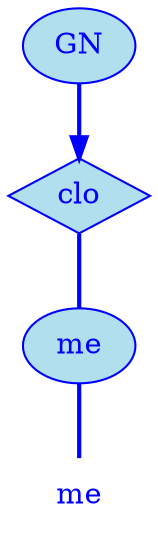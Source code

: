 digraph g {
	graph [bb="0,0,54,252"];
	node [label="\N"];
	graph [_draw_="c 5 -white C 5 -white P 4 0 0 0 252 54 252 54 0 ",
		xdotversion="1.2"];
	"mc1s1_t1#token84" [label=me, shape=plaintext, fillcolor=lightblue2, fontcolor=blue, pos="27,18", width="0.75", height="0.50", _ldraw_="F 14.000000 11 -Times-Roman c 4 -blue T 27 13 0 21 2 -me "];
	"mc1s1_W1#wordmc1s1_t1#token" [label=me, shape=ellipse, fillcolor=lightblue2, fontcolor=blue, pos="27,90", width="0.75", height="0.50", color=blue, style=filled, _draw_="S 6 -filled c 4 -blue C 10 -lightblue2 E 27 90 27 18 ", _ldraw_="F 14.000000 11 -Times-Roman c 4 -blue T 27 85 0 21 2 -me "];
	"mc1s1_P1L1#pos" [label=clo, shape=diamond, fillcolor=lightblue2, fontcolor=blue, pos="27,162", width="0.75", height="0.50", color=blue, style=filled, _draw_="S 6 -filled c 4 -blue C 10 -lightblue2 P 4 27 180 0 162 27 144 54 162 ", _ldraw_="F 14.000000 11 -Times-Roman c 4 -blue T 27 157 0 19 3 -clo "];
	"mc1s1_chk0#chunk" [label=GN, fillcolor=lightblue2, fontcolor=blue, pos="27,234", width="0.75", height="0.50", color=blue, style=filled, arrowhead=doubleoctagon, _draw_="S 6 -filled c 4 -blue C 10 -lightblue2 E 27 234 27 18 ", _ldraw_="F 14.000000 11 -Times-Roman c 4 -blue T 27 229 0 22 2 -GN "];
	"mc1s1_W1#wordmc1s1_t1#token" -> "mc1s1_t1#token84" [arrowhead=none, color=blue, fontcolor=blue, style=bold, minlen=1, pos="27,72 27,61 27,47 27,36", _draw_="S 4 -bold c 4 -blue B 4 27 72 27 61 27 47 27 36 "];
	"mc1s1_P1L1#pos" -> "mc1s1_W1#wordmc1s1_t1#token" [arrowhead=none, color=blue, fontcolor=blue, style=bold, minlen=1, pos="27,144 27,133 27,119 27,108", _draw_="S 4 -bold c 4 -blue B 4 27 144 27 133 27 119 27 108 "];
	"mc1s1_chk0#chunk" -> "mc1s1_P1L1#pos" [color=blue, fontcolor=blue, style=bold, minlen=1, pos="e,27,180 27,216 27,208 27,199 27,190", shape=normal, _draw_="S 4 -bold c 4 -blue B 4 27 216 27 208 27 199 27 190 ", _hdraw_="S 5 -solid S 15 -setlinewidth(1) c 4 -blue C 4 -blue P 3 31 190 27 180 24 190 "];
}
